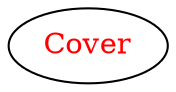 digraph dependencyGraph {
 concentrate=true;
 ranksep="2.0";
 rankdir="LR"; 
 splines="ortho";
"Cover" [fontcolor="red"];
}